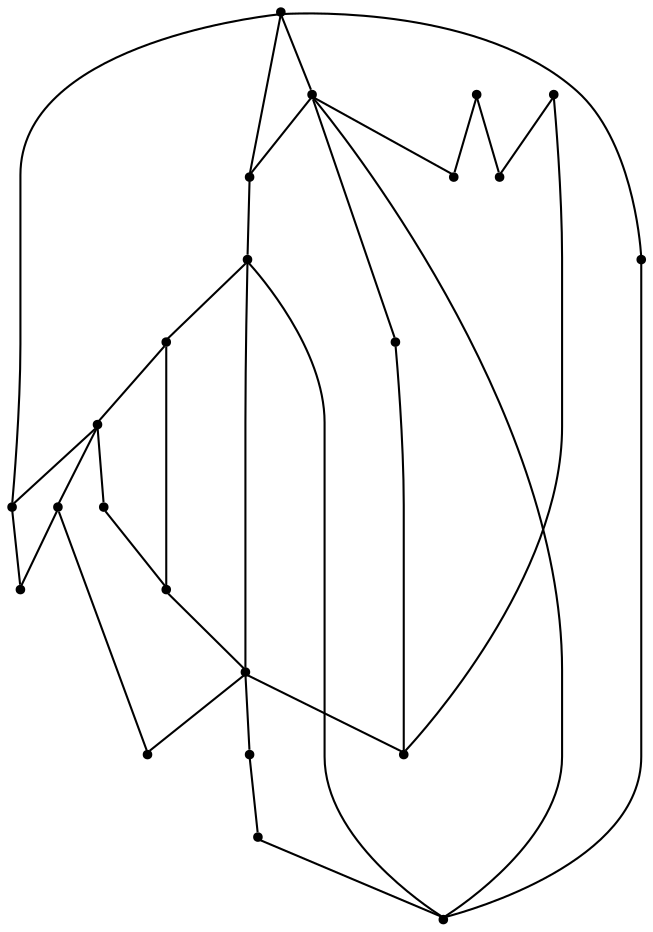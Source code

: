 graph {
  node [shape=point,comment="{\"directed\":false,\"doi\":\"10.1007/3-540-44541-2_22\",\"figure\":\"? (1)\"}"]

  v0 [pos="792.2145843505859,1149.5475160902824"]
  v1 [pos="792.2145843505859,1261.089136980582"]
  v2 [pos="791.5979067484539,1316.8600110040195"]
  v3 [pos="722.4354426066081,1038.0058951999831"]
  v4 [pos="698.6687342325847,1205.31839011372"]
  v5 [pos="699.4353930155437,1093.776642066845"]
  v6 [pos="637.4270757039388,1093.776642066845"]
  v7 [pos="635.8937581380209,1149.5475160902824"]
  v8 [pos="635.8937581380209,1261.089136980582"]
  v9 [pos="634.0479214986166,1372.630885027457"]
  v10 [pos="635.8937581380209,1205.31839011372"]
  v11 [pos="634.0479214986166,1428.4058280613112"]
  v12 [pos="610.9687487284343,1539.9475761081862"]
  v13 [pos="603.2770474751791,1484.1767020847487"]
  v14 [pos="573.1229146321615,1149.5475160902824"]
  v15 [pos="573.1229146321615,1261.089136980582"]
  v16 [pos="572.5062370300293,1316.8600110040195"]
  v17 [pos="572.5062370300293,1372.630885027457"]
  v18 [pos="572.5062370300293,1428.4058280613112"]
  v19 [pos="573.1229146321615,1205.31839011372"]
  v20 [pos="549.427064259847,1539.9475761081862"]
  v21 [pos="479.5770645141602,1149.5475160902824"]
  v22 [pos="479.5770645141602,1205.31839011372"]

  v1 -- v2 [id="-2",pos="792.2145843505859,1261.089136980582 791.5979067484539,1316.8600110040195 791.5979067484539,1316.8600110040195 791.5979067484539,1316.8600110040195"]
  v22 -- v21 [id="-3",pos="479.5770645141602,1205.31839011372 479.5770645141602,1149.5475160902824 479.5770645141602,1149.5475160902824 479.5770645141602,1149.5475160902824"]
  v1 -- v0 [id="-8",pos="792.2145843505859,1261.089136980582 776.2125015258789,1205.3204246189284 776.2125015258789,1205.3204246189284 776.2125015258789,1205.3204246189284 792.2145843505859,1149.5475160902824 792.2145843505859,1149.5475160902824 792.2145843505859,1149.5475160902824"]
  v4 -- v0 [id="-16",pos="698.6687342325847,1205.31839011372 792.2145843505859,1149.5475160902824 792.2145843505859,1149.5475160902824 792.2145843505859,1149.5475160902824"]
  v20 -- v22 [id="-18",pos="549.427064259847,1539.9475761081862 495.5750147501628,1484.1746675795403 495.5750147501628,1484.1746675795403 495.5750147501628,1484.1746675795403 495.5750147501628,1261.091298642366 495.5750147501628,1261.091298642366 495.5750147501628,1261.091298642366 479.5770645141602,1205.31839011372 479.5770645141602,1205.31839011372 479.5770645141602,1205.31839011372"]
  v20 -- v18 [id="-19",pos="549.427064259847,1539.9475761081862 557.1208318074545,1484.1746675795403 557.1208318074545,1484.1746675795403 557.1208318074545,1484.1746675795403 572.5062370300293,1428.4058280613112 572.5062370300293,1428.4058280613112 572.5062370300293,1428.4058280613112"]
  v15 -- v22 [id="-20",pos="573.1229146321615,1261.089136980582 479.5770645141602,1205.31839011372 479.5770645141602,1205.31839011372 479.5770645141602,1205.31839011372"]
  v19 -- v21 [id="-21",pos="573.1229146321615,1205.31839011372 479.5770645141602,1149.5475160902824 479.5770645141602,1149.5475160902824 479.5770645141602,1149.5475160902824"]
  v20 -- v13 [id="-22",pos="549.427064259847,1539.9475761081862 603.2770474751791,1484.1767020847487 603.2770474751791,1484.1767020847487 603.2770474751791,1484.1767020847487"]
  v20 -- v6 [id="-23",pos="549.427064259847,1539.9475761081862 526.3458251953125,1484.1746675795403 526.3458251953125,1484.1746675795403 526.3458251953125,1484.1746675795403 526.3458251953125,1149.549550595491 526.3458251953125,1149.549550595491 526.3458251953125,1149.549550595491 637.4270757039388,1093.776642066845 637.4270757039388,1093.776642066845 637.4270757039388,1093.776642066845"]
  v5 -- v3 [id="-24",pos="699.4353930155437,1093.776642066845 722.4354426066081,1038.0058951999831 722.4354426066081,1038.0058951999831 722.4354426066081,1038.0058951999831"]
  v18 -- v17 [id="-28",pos="572.5062370300293,1428.4058280613112 572.5062370300293,1372.630885027457 572.5062370300293,1372.630885027457 572.5062370300293,1372.630885027457"]
  v4 -- v7 [id="-29",pos="698.6687342325847,1205.31839011372 635.8937581380209,1149.5475160902824 635.8937581380209,1149.5475160902824 635.8937581380209,1149.5475160902824"]
  v17 -- v16 [id="-31",pos="572.5062370300293,1372.630885027457 572.5062370300293,1316.8600110040195 572.5062370300293,1316.8600110040195 572.5062370300293,1316.8600110040195"]
  v4 -- v14 [id="-32",pos="698.6687342325847,1205.31839011372 573.1229146321615,1149.5475160902824 573.1229146321615,1149.5475160902824 573.1229146321615,1149.5475160902824"]
  v16 -- v15 [id="-34",pos="572.5062370300293,1316.8600110040195 573.1229146321615,1261.089136980582 573.1229146321615,1261.089136980582 573.1229146321615,1261.089136980582"]
  v15 -- v19 [id="-37",pos="573.1229146321615,1261.089136980582 573.1229146321615,1205.31839011372 573.1229146321615,1205.31839011372 573.1229146321615,1205.31839011372"]
  v6 -- v3 [id="-38",pos="637.4270757039388,1093.776642066845 722.4354426066081,1038.0058951999831 722.4354426066081,1038.0058951999831 722.4354426066081,1038.0058951999831"]
  v19 -- v14 [id="-40",pos="573.1229146321615,1205.31839011372 573.1229146321615,1149.5475160902824 573.1229146321615,1149.5475160902824 573.1229146321615,1149.5475160902824"]
  v7 -- v5 [id="-41",pos="635.8937581380209,1149.5475160902824 699.4353930155437,1093.776642066845 699.4353930155437,1093.776642066845 699.4353930155437,1093.776642066845"]
  v8 -- v4 [id="-44",pos="635.8937581380209,1261.089136980582 698.6687342325847,1205.31839011372 698.6687342325847,1205.31839011372 698.6687342325847,1205.31839011372"]
  v9 -- v2 [id="-46",pos="634.0479214986166,1372.630885027457 791.5979067484539,1316.8600110040195 791.5979067484539,1316.8600110040195 791.5979067484539,1316.8600110040195"]
  v10 -- v8 [id="-47",pos="635.8937581380209,1205.31839011372 635.8937581380209,1261.089136980582 635.8937581380209,1261.089136980582 635.8937581380209,1261.089136980582"]
  v17 -- v3 [id="-48",pos="572.5062370300293,1372.630885027457 745.437494913737,1316.8620455092278 745.437494913737,1316.8620455092278 745.437494913737,1316.8620455092278 745.437494913737,1093.7746075616367 745.437494913737,1093.7746075616367 745.437494913737,1093.7746075616367 722.4354426066081,1038.0058951999831 722.4354426066081,1038.0058951999831 722.4354426066081,1038.0058951999831"]
  v15 -- v10 [id="-50",pos="573.1229146321615,1261.089136980582 635.8937581380209,1205.31839011372 635.8937581380209,1205.31839011372 635.8937581380209,1205.31839011372"]
  v13 -- v18 [id="-53",pos="603.2770474751791,1484.1767020847487 572.5062370300293,1428.4058280613112 572.5062370300293,1428.4058280613112 572.5062370300293,1428.4058280613112"]
  v16 -- v8 [id="-54",pos="572.5062370300293,1316.8600110040195 635.8937581380209,1261.089136980582 635.8937581380209,1261.089136980582 635.8937581380209,1261.089136980582"]
  v13 -- v12 [id="-55",pos="603.2770474751791,1484.1767020847487 610.9687487284343,1539.9475761081862 610.9687487284343,1539.9475761081862 610.9687487284343,1539.9475761081862"]
  v17 -- v4 [id="-56",pos="572.5062370300293,1372.630885027457 682.6666514078777,1316.8620455092278 682.6666514078777,1316.8620455092278 682.6666514078777,1316.8620455092278 682.6666514078777,1261.091298642366 682.6666514078777,1261.091298642366 682.6666514078777,1261.091298642366 698.6687342325847,1205.31839011372 698.6687342325847,1205.31839011372 698.6687342325847,1205.31839011372"]
  v9 -- v11 [id="-59",pos="634.0479214986166,1372.630885027457 634.0479214986166,1428.4058280613112 634.0479214986166,1428.4058280613112 634.0479214986166,1428.4058280613112"]
  v13 -- v11 [id="-60",pos="603.2770474751791,1484.1767020847487 634.0479214986166,1428.4058280613112 634.0479214986166,1428.4058280613112 634.0479214986166,1428.4058280613112"]
  v12 -- v0 [id="-62",pos="610.9687487284343,1539.9475761081862 869.7541554768881,1484.1746675795403 869.7541554768881,1484.1746675795403 869.7541554768881,1484.1746675795403 869.7541554768881,1205.3204246189284 869.7541554768881,1205.3204246189284 869.7541554768881,1205.3204246189284 792.2145843505859,1149.5475160902824 792.2145843505859,1149.5475160902824 792.2145843505859,1149.5475160902824"]
  v13 -- v3 [id="-64",pos="603.2770474751791,1484.1767020847487 838.9833450317384,1428.4037935561028 838.9833450317384,1428.4037935561028 838.9833450317384,1428.4037935561028 838.9833450317384,1093.7746075616367 838.9833450317384,1093.7746075616367 838.9833450317384,1093.7746075616367 722.4354426066081,1038.0058951999831 722.4354426066081,1038.0058951999831 722.4354426066081,1038.0058951999831"]
}